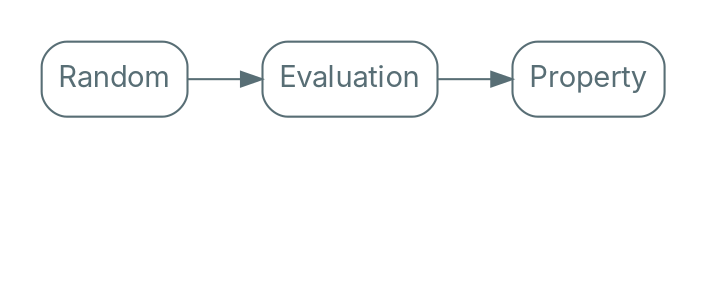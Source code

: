 digraph {
    bgcolor=transparent
    rankdir=LR

    // Default theme: enabled
    node[shape="rectangle" style="rounded,filled" color="#586E75" fillcolor="#ffffff" fontcolor="#586E75" fontname="Inter,Arial"]
    edge[color="#586E75" fontcolor="#000000" fontname="Inter,Arial" fontsize=11]

    subgraph cluster_0 {
        color=transparent
        Input[label="Random"]
        Evaluation
        Analysis[label="Property"]
    }

    subgraph cluster_1 {
        color=transparent
        Invis[style=invis]
        Evaluation2[label="Evaluation" style=invis]
    }

    Input -> Invis[constraint=false style=invis]
    Invis -> Evaluation2[style=invis]

    Input -> Evaluation
    Evaluation -> Analysis
    Evaluation -> Evaluation2[constraint=false style=invis]
    Evaluation2 -> Analysis[style=invis]
}
